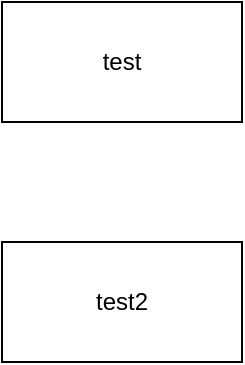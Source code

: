 <mxfile version="24.2.0" type="github">
  <diagram name="第 1 页" id="_njG_FwXGRSTM1yygUaG">
    <mxGraphModel dx="1185" dy="766" grid="1" gridSize="10" guides="1" tooltips="1" connect="1" arrows="1" fold="1" page="1" pageScale="1" pageWidth="827" pageHeight="1169" math="0" shadow="0">
      <root>
        <mxCell id="0" />
        <mxCell id="1" parent="0" />
        <mxCell id="YkQT5PcjrglnTsROgHWU-1" value="test" style="rounded=0;whiteSpace=wrap;html=1;" vertex="1" parent="1">
          <mxGeometry x="410" y="210" width="120" height="60" as="geometry" />
        </mxCell>
        <mxCell id="YkQT5PcjrglnTsROgHWU-2" value="test2" style="rounded=0;whiteSpace=wrap;html=1;" vertex="1" parent="1">
          <mxGeometry x="410" y="330" width="120" height="60" as="geometry" />
        </mxCell>
      </root>
    </mxGraphModel>
  </diagram>
</mxfile>
